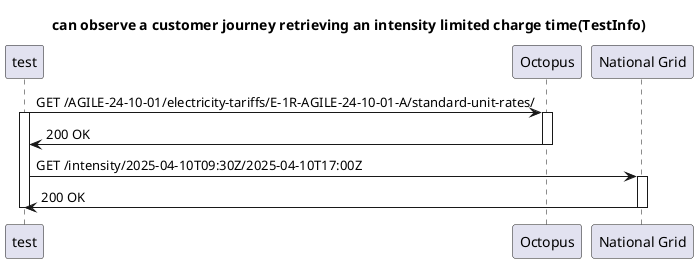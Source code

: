 @startuml
title can observe a customer journey retrieving an intensity limited charge time(TestInfo)
participant "test"
participant "Octopus"
participant "National Grid"
"test" -> "Octopus": GET /AGILE-24-10-01/electricity-tariffs/E-1R-AGILE-24-10-01-A/standard-unit-rates/
activate "test"
activate "Octopus"
"Octopus" -> "test": 200 OK

deactivate "Octopus"
"test" -> "National Grid": GET /intensity/2025-04-10T09:30Z/2025-04-10T17:00Z

activate "National Grid"
"National Grid" -> "test": 200 OK
deactivate "test"
deactivate "National Grid"
@enduml
